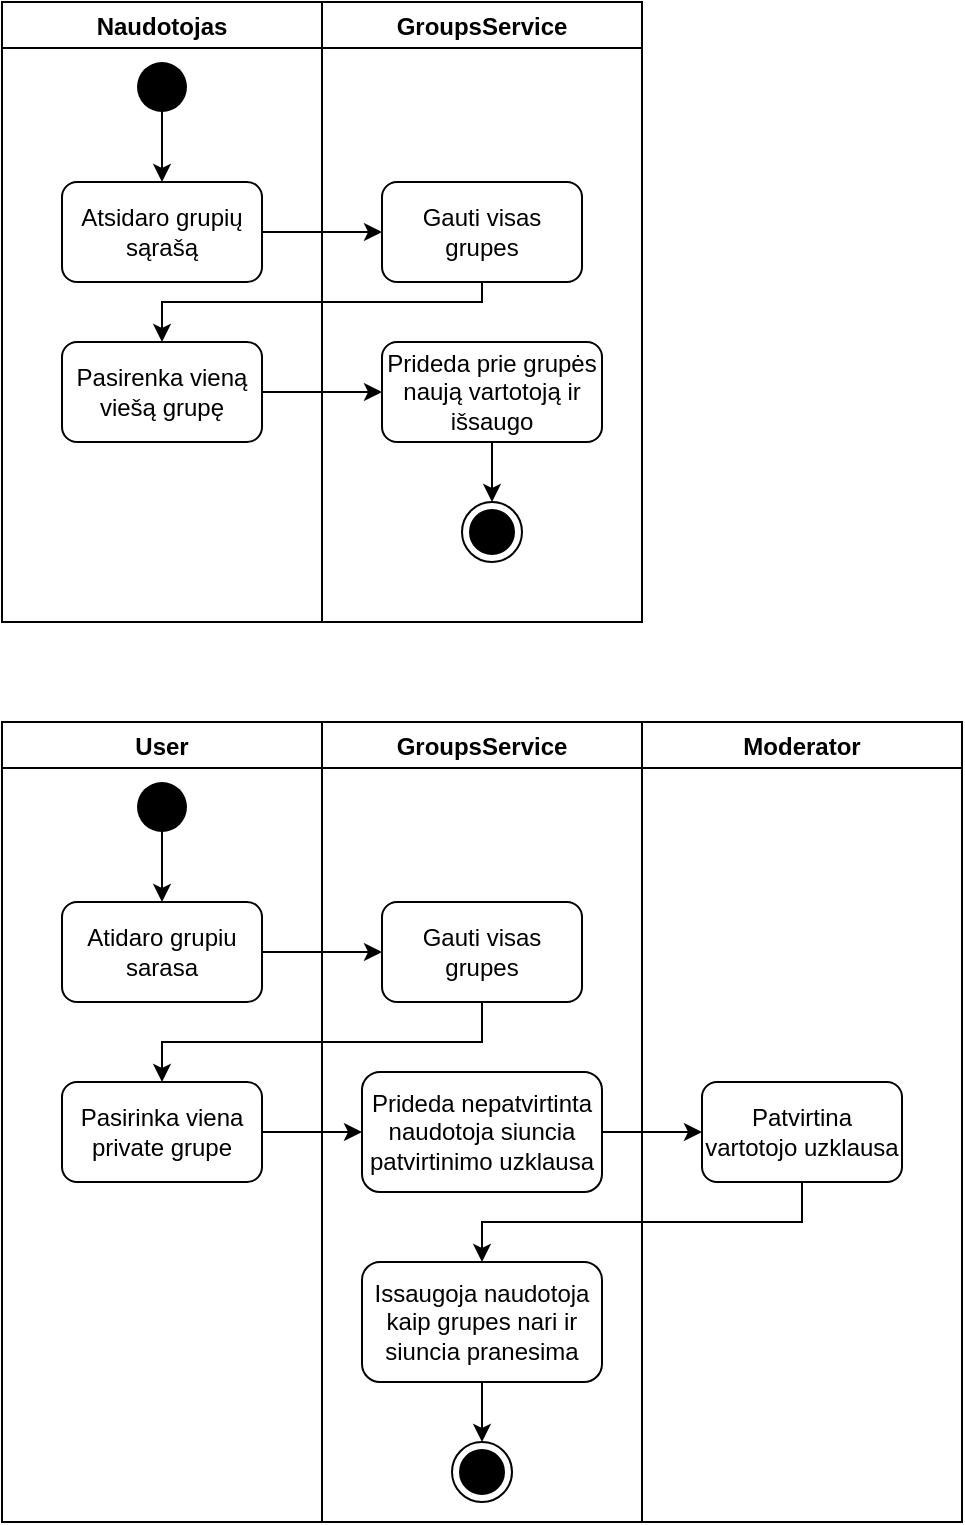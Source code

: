 <mxfile version="17.4.6" type="device"><diagram id="_2vAowvMJ947QXfLtSy7" name="Page-1"><mxGraphModel dx="658" dy="360" grid="1" gridSize="10" guides="1" tooltips="1" connect="1" arrows="1" fold="1" page="1" pageScale="1" pageWidth="827" pageHeight="1169" math="0" shadow="0"><root><mxCell id="0"/><mxCell id="1" parent="0"/><mxCell id="voVMHUA5E3Yln6qHEUWA-1" value="Naudotojas" style="swimlane;" parent="1" vertex="1"><mxGeometry x="40" y="40" width="160" height="310" as="geometry"/></mxCell><mxCell id="voVMHUA5E3Yln6qHEUWA-25" value="Pasirenka vieną viešą grupę" style="rounded=1;whiteSpace=wrap;html=1;" parent="voVMHUA5E3Yln6qHEUWA-1" vertex="1"><mxGeometry x="30" y="170" width="100" height="50" as="geometry"/></mxCell><mxCell id="voVMHUA5E3Yln6qHEUWA-50" value="" style="edgeStyle=orthogonalEdgeStyle;rounded=0;orthogonalLoop=1;jettySize=auto;html=1;" parent="voVMHUA5E3Yln6qHEUWA-1" source="voVMHUA5E3Yln6qHEUWA-7" target="voVMHUA5E3Yln6qHEUWA-49" edge="1"><mxGeometry relative="1" as="geometry"/></mxCell><mxCell id="voVMHUA5E3Yln6qHEUWA-7" value="" style="ellipse;fillColor=#000000;strokeColor=none;" parent="voVMHUA5E3Yln6qHEUWA-1" vertex="1"><mxGeometry x="67.5" y="30" width="25" height="25" as="geometry"/></mxCell><mxCell id="voVMHUA5E3Yln6qHEUWA-49" value="Atsidaro grupių sąrašą" style="rounded=1;whiteSpace=wrap;html=1;" parent="voVMHUA5E3Yln6qHEUWA-1" vertex="1"><mxGeometry x="30" y="90" width="100" height="50" as="geometry"/></mxCell><mxCell id="voVMHUA5E3Yln6qHEUWA-2" value="GroupsService" style="swimlane;" parent="1" vertex="1"><mxGeometry x="200" y="40" width="160" height="310" as="geometry"/></mxCell><mxCell id="voVMHUA5E3Yln6qHEUWA-10" value="" style="ellipse;html=1;shape=endState;fillColor=#000000;strokeColor=#000000;" parent="voVMHUA5E3Yln6qHEUWA-2" vertex="1"><mxGeometry x="70" y="250" width="30" height="30" as="geometry"/></mxCell><mxCell id="voVMHUA5E3Yln6qHEUWA-23" value="Gauti visas grupes" style="rounded=1;whiteSpace=wrap;html=1;" parent="voVMHUA5E3Yln6qHEUWA-2" vertex="1"><mxGeometry x="30" y="90" width="100" height="50" as="geometry"/></mxCell><mxCell id="voVMHUA5E3Yln6qHEUWA-29" value="" style="edgeStyle=orthogonalEdgeStyle;rounded=0;orthogonalLoop=1;jettySize=auto;html=1;" parent="voVMHUA5E3Yln6qHEUWA-2" source="voVMHUA5E3Yln6qHEUWA-27" target="voVMHUA5E3Yln6qHEUWA-10" edge="1"><mxGeometry relative="1" as="geometry"/></mxCell><mxCell id="voVMHUA5E3Yln6qHEUWA-27" value="Prideda prie grupės naują vartotoją ir išsaugo" style="rounded=1;whiteSpace=wrap;html=1;" parent="voVMHUA5E3Yln6qHEUWA-2" vertex="1"><mxGeometry x="30" y="170" width="110" height="50" as="geometry"/></mxCell><mxCell id="voVMHUA5E3Yln6qHEUWA-30" value="User" style="swimlane;" parent="1" vertex="1"><mxGeometry x="40" y="400" width="160" height="400" as="geometry"/></mxCell><mxCell id="voVMHUA5E3Yln6qHEUWA-55" value="" style="edgeStyle=orthogonalEdgeStyle;rounded=0;orthogonalLoop=1;jettySize=auto;html=1;" parent="voVMHUA5E3Yln6qHEUWA-30" source="voVMHUA5E3Yln6qHEUWA-53" target="voVMHUA5E3Yln6qHEUWA-54" edge="1"><mxGeometry relative="1" as="geometry"/></mxCell><mxCell id="voVMHUA5E3Yln6qHEUWA-53" value="" style="ellipse;fillColor=#000000;strokeColor=none;" parent="voVMHUA5E3Yln6qHEUWA-30" vertex="1"><mxGeometry x="67.5" y="30" width="25" height="25" as="geometry"/></mxCell><mxCell id="voVMHUA5E3Yln6qHEUWA-54" value="Atidaro grupiu sarasa" style="rounded=1;whiteSpace=wrap;html=1;" parent="voVMHUA5E3Yln6qHEUWA-30" vertex="1"><mxGeometry x="30" y="90" width="100" height="50" as="geometry"/></mxCell><mxCell id="voVMHUA5E3Yln6qHEUWA-58" value="Pasirinka viena private grupe" style="rounded=1;whiteSpace=wrap;html=1;" parent="voVMHUA5E3Yln6qHEUWA-30" vertex="1"><mxGeometry x="30" y="180" width="100" height="50" as="geometry"/></mxCell><mxCell id="voVMHUA5E3Yln6qHEUWA-32" value="GroupsService" style="swimlane;" parent="1" vertex="1"><mxGeometry x="200" y="400" width="160" height="400" as="geometry"/></mxCell><mxCell id="voVMHUA5E3Yln6qHEUWA-56" value="Gauti visas grupes" style="rounded=1;whiteSpace=wrap;html=1;" parent="voVMHUA5E3Yln6qHEUWA-32" vertex="1"><mxGeometry x="30" y="90" width="100" height="50" as="geometry"/></mxCell><mxCell id="voVMHUA5E3Yln6qHEUWA-65" value="Prideda nepatvirtinta naudotoja siuncia patvirtinimo uzklausa" style="rounded=1;whiteSpace=wrap;html=1;" parent="voVMHUA5E3Yln6qHEUWA-32" vertex="1"><mxGeometry x="20" y="175" width="120" height="60" as="geometry"/></mxCell><mxCell id="voVMHUA5E3Yln6qHEUWA-72" value="" style="edgeStyle=orthogonalEdgeStyle;rounded=0;orthogonalLoop=1;jettySize=auto;html=1;" parent="voVMHUA5E3Yln6qHEUWA-32" source="voVMHUA5E3Yln6qHEUWA-68" target="voVMHUA5E3Yln6qHEUWA-71" edge="1"><mxGeometry relative="1" as="geometry"/></mxCell><mxCell id="voVMHUA5E3Yln6qHEUWA-68" value="Issaugoja naudotoja kaip grupes nari ir siuncia pranesima" style="rounded=1;whiteSpace=wrap;html=1;" parent="voVMHUA5E3Yln6qHEUWA-32" vertex="1"><mxGeometry x="20" y="270" width="120" height="60" as="geometry"/></mxCell><mxCell id="voVMHUA5E3Yln6qHEUWA-71" value="" style="ellipse;html=1;shape=endState;fillColor=#000000;strokeColor=#000000;" parent="voVMHUA5E3Yln6qHEUWA-32" vertex="1"><mxGeometry x="65" y="360" width="30" height="30" as="geometry"/></mxCell><mxCell id="voVMHUA5E3Yln6qHEUWA-41" value="Moderator" style="swimlane;" parent="1" vertex="1"><mxGeometry x="360" y="400" width="160" height="400" as="geometry"/></mxCell><mxCell id="voVMHUA5E3Yln6qHEUWA-67" value="Patvirtina vartotojo uzklausa" style="rounded=1;whiteSpace=wrap;html=1;" parent="voVMHUA5E3Yln6qHEUWA-41" vertex="1"><mxGeometry x="30" y="180" width="100" height="50" as="geometry"/></mxCell><mxCell id="voVMHUA5E3Yln6qHEUWA-48" value="" style="edgeStyle=orthogonalEdgeStyle;rounded=0;orthogonalLoop=1;jettySize=auto;html=1;" parent="1" source="voVMHUA5E3Yln6qHEUWA-25" target="voVMHUA5E3Yln6qHEUWA-27" edge="1"><mxGeometry relative="1" as="geometry"/></mxCell><mxCell id="voVMHUA5E3Yln6qHEUWA-51" value="" style="edgeStyle=orthogonalEdgeStyle;rounded=0;orthogonalLoop=1;jettySize=auto;html=1;" parent="1" source="voVMHUA5E3Yln6qHEUWA-49" target="voVMHUA5E3Yln6qHEUWA-23" edge="1"><mxGeometry relative="1" as="geometry"/></mxCell><mxCell id="voVMHUA5E3Yln6qHEUWA-52" style="edgeStyle=orthogonalEdgeStyle;rounded=0;orthogonalLoop=1;jettySize=auto;html=1;exitX=0.5;exitY=1;exitDx=0;exitDy=0;entryX=0.5;entryY=0;entryDx=0;entryDy=0;" parent="1" source="voVMHUA5E3Yln6qHEUWA-23" target="voVMHUA5E3Yln6qHEUWA-25" edge="1"><mxGeometry relative="1" as="geometry"><Array as="points"><mxPoint x="280" y="190"/><mxPoint x="120" y="190"/></Array></mxGeometry></mxCell><mxCell id="voVMHUA5E3Yln6qHEUWA-57" value="" style="edgeStyle=orthogonalEdgeStyle;rounded=0;orthogonalLoop=1;jettySize=auto;html=1;" parent="1" source="voVMHUA5E3Yln6qHEUWA-54" target="voVMHUA5E3Yln6qHEUWA-56" edge="1"><mxGeometry relative="1" as="geometry"/></mxCell><mxCell id="voVMHUA5E3Yln6qHEUWA-59" style="edgeStyle=orthogonalEdgeStyle;rounded=0;orthogonalLoop=1;jettySize=auto;html=1;entryX=0.5;entryY=0;entryDx=0;entryDy=0;" parent="1" source="voVMHUA5E3Yln6qHEUWA-56" target="voVMHUA5E3Yln6qHEUWA-58" edge="1"><mxGeometry relative="1" as="geometry"><Array as="points"><mxPoint x="280" y="560"/><mxPoint x="120" y="560"/></Array></mxGeometry></mxCell><mxCell id="voVMHUA5E3Yln6qHEUWA-66" value="" style="edgeStyle=orthogonalEdgeStyle;rounded=0;orthogonalLoop=1;jettySize=auto;html=1;" parent="1" source="voVMHUA5E3Yln6qHEUWA-58" target="voVMHUA5E3Yln6qHEUWA-65" edge="1"><mxGeometry relative="1" as="geometry"/></mxCell><mxCell id="voVMHUA5E3Yln6qHEUWA-69" value="" style="edgeStyle=orthogonalEdgeStyle;rounded=0;orthogonalLoop=1;jettySize=auto;html=1;" parent="1" source="voVMHUA5E3Yln6qHEUWA-65" target="voVMHUA5E3Yln6qHEUWA-67" edge="1"><mxGeometry relative="1" as="geometry"/></mxCell><mxCell id="voVMHUA5E3Yln6qHEUWA-70" style="edgeStyle=orthogonalEdgeStyle;rounded=0;orthogonalLoop=1;jettySize=auto;html=1;entryX=0.5;entryY=0;entryDx=0;entryDy=0;" parent="1" source="voVMHUA5E3Yln6qHEUWA-67" target="voVMHUA5E3Yln6qHEUWA-68" edge="1"><mxGeometry relative="1" as="geometry"><Array as="points"><mxPoint x="440" y="650"/><mxPoint x="280" y="650"/></Array></mxGeometry></mxCell></root></mxGraphModel></diagram></mxfile>
